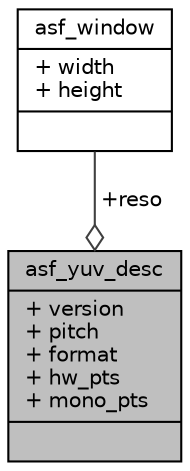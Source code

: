 digraph "asf_yuv_desc"
{
 // INTERACTIVE_SVG=YES
 // LATEX_PDF_SIZE
  bgcolor="transparent";
  edge [fontname="Helvetica",fontsize="10",labelfontname="Helvetica",labelfontsize="10"];
  node [fontname="Helvetica",fontsize="10",shape=record];
  Node1 [label="{asf_yuv_desc\n|+ version\l+ pitch\l+ format\l+ hw_pts\l+ mono_pts\l|}",height=0.2,width=0.4,color="black", fillcolor="grey75", style="filled", fontcolor="black",tooltip=" "];
  Node2 -> Node1 [color="grey25",fontsize="10",style="solid",label=" +reso" ,arrowhead="odiamond",fontname="Helvetica"];
  Node2 [label="{asf_window\n|+ width\l+ height\l|}",height=0.2,width=0.4,color="black",URL="$d0/d7f/structasf__window.html",tooltip=" "];
}
